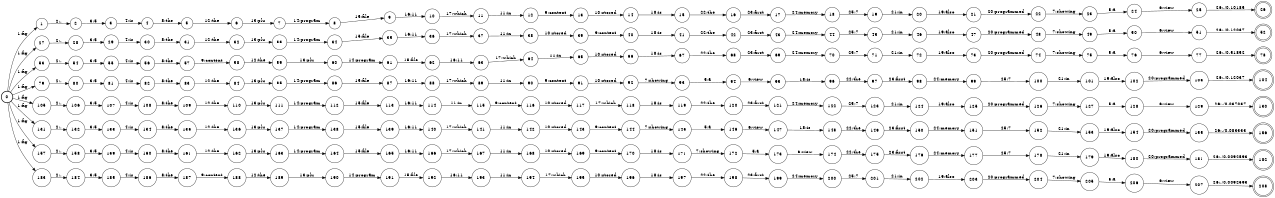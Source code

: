 digraph FST {
rankdir = LR;
size = "8.5,11";
label = "";
center = 1;
orientation = Portrait;
ranksep = "0.4";
nodesep = "0.25";
0 [label = "0", shape = circle, style = bold, fontsize = 14]
	0 -> 1 [label = "1:fig", fontsize = 14];
	0 -> 27 [label = "1:fig", fontsize = 14];
	0 -> 53 [label = "1:fig", fontsize = 14];
	0 -> 79 [label = "1:fig", fontsize = 14];
	0 -> 105 [label = "1:fig", fontsize = 14];
	0 -> 131 [label = "1:fig", fontsize = 14];
	0 -> 157 [label = "1:fig", fontsize = 14];
	0 -> 183 [label = "1:fig", fontsize = 14];
1 [label = "1", shape = circle, style = solid, fontsize = 14]
	1 -> 2 [label = "2:.", fontsize = 14];
2 [label = "2", shape = circle, style = solid, fontsize = 14]
	2 -> 3 [label = "3:5", fontsize = 14];
3 [label = "3", shape = circle, style = solid, fontsize = 14]
	3 -> 4 [label = "4:is", fontsize = 14];
4 [label = "4", shape = circle, style = solid, fontsize = 14]
	4 -> 5 [label = "8:the", fontsize = 14];
5 [label = "5", shape = circle, style = solid, fontsize = 14]
	5 -> 6 [label = "12:the", fontsize = 14];
6 [label = "6", shape = circle, style = solid, fontsize = 14]
	6 -> 7 [label = "13:plu", fontsize = 14];
7 [label = "7", shape = circle, style = solid, fontsize = 14]
	7 -> 8 [label = "14:program", fontsize = 14];
8 [label = "8", shape = circle, style = solid, fontsize = 14]
	8 -> 9 [label = "15:file", fontsize = 14];
9 [label = "9", shape = circle, style = solid, fontsize = 14]
	9 -> 10 [label = "16:11", fontsize = 14];
10 [label = "10", shape = circle, style = solid, fontsize = 14]
	10 -> 11 [label = "17:which", fontsize = 14];
11 [label = "11", shape = circle, style = solid, fontsize = 14]
	11 -> 12 [label = "11:in", fontsize = 14];
12 [label = "12", shape = circle, style = solid, fontsize = 14]
	12 -> 13 [label = "9:content", fontsize = 14];
13 [label = "13", shape = circle, style = solid, fontsize = 14]
	13 -> 14 [label = "10:stored", fontsize = 14];
14 [label = "14", shape = circle, style = solid, fontsize = 14]
	14 -> 15 [label = "18:is", fontsize = 14];
15 [label = "15", shape = circle, style = solid, fontsize = 14]
	15 -> 16 [label = "22:the", fontsize = 14];
16 [label = "16", shape = circle, style = solid, fontsize = 14]
	16 -> 17 [label = "23:first", fontsize = 14];
17 [label = "17", shape = circle, style = solid, fontsize = 14]
	17 -> 18 [label = "24:memory", fontsize = 14];
18 [label = "18", shape = circle, style = solid, fontsize = 14]
	18 -> 19 [label = "25:7", fontsize = 14];
19 [label = "19", shape = circle, style = solid, fontsize = 14]
	19 -> 20 [label = "21:in", fontsize = 14];
20 [label = "20", shape = circle, style = solid, fontsize = 14]
	20 -> 21 [label = "19:also", fontsize = 14];
21 [label = "21", shape = circle, style = solid, fontsize = 14]
	21 -> 22 [label = "20:programmed", fontsize = 14];
22 [label = "22", shape = circle, style = solid, fontsize = 14]
	22 -> 23 [label = "7:showing", fontsize = 14];
23 [label = "23", shape = circle, style = solid, fontsize = 14]
	23 -> 24 [label = "5:a", fontsize = 14];
24 [label = "24", shape = circle, style = solid, fontsize = 14]
	24 -> 25 [label = "6:view", fontsize = 14];
25 [label = "25", shape = circle, style = solid, fontsize = 14]
	25 -> 26 [label = "26:./0.10185", fontsize = 14];
26 [label = "26", shape = doublecircle, style = solid, fontsize = 14]
27 [label = "27", shape = circle, style = solid, fontsize = 14]
	27 -> 28 [label = "2:.", fontsize = 14];
28 [label = "28", shape = circle, style = solid, fontsize = 14]
	28 -> 29 [label = "3:5", fontsize = 14];
29 [label = "29", shape = circle, style = solid, fontsize = 14]
	29 -> 30 [label = "4:is", fontsize = 14];
30 [label = "30", shape = circle, style = solid, fontsize = 14]
	30 -> 31 [label = "8:the", fontsize = 14];
31 [label = "31", shape = circle, style = solid, fontsize = 14]
	31 -> 32 [label = "12:the", fontsize = 14];
32 [label = "32", shape = circle, style = solid, fontsize = 14]
	32 -> 33 [label = "13:plu", fontsize = 14];
33 [label = "33", shape = circle, style = solid, fontsize = 14]
	33 -> 34 [label = "14:program", fontsize = 14];
34 [label = "34", shape = circle, style = solid, fontsize = 14]
	34 -> 35 [label = "15:file", fontsize = 14];
35 [label = "35", shape = circle, style = solid, fontsize = 14]
	35 -> 36 [label = "16:11", fontsize = 14];
36 [label = "36", shape = circle, style = solid, fontsize = 14]
	36 -> 37 [label = "17:which", fontsize = 14];
37 [label = "37", shape = circle, style = solid, fontsize = 14]
	37 -> 38 [label = "11:in", fontsize = 14];
38 [label = "38", shape = circle, style = solid, fontsize = 14]
	38 -> 39 [label = "10:stored", fontsize = 14];
39 [label = "39", shape = circle, style = solid, fontsize = 14]
	39 -> 40 [label = "9:content", fontsize = 14];
40 [label = "40", shape = circle, style = solid, fontsize = 14]
	40 -> 41 [label = "18:is", fontsize = 14];
41 [label = "41", shape = circle, style = solid, fontsize = 14]
	41 -> 42 [label = "22:the", fontsize = 14];
42 [label = "42", shape = circle, style = solid, fontsize = 14]
	42 -> 43 [label = "23:first", fontsize = 14];
43 [label = "43", shape = circle, style = solid, fontsize = 14]
	43 -> 44 [label = "24:memory", fontsize = 14];
44 [label = "44", shape = circle, style = solid, fontsize = 14]
	44 -> 45 [label = "25:7", fontsize = 14];
45 [label = "45", shape = circle, style = solid, fontsize = 14]
	45 -> 46 [label = "21:in", fontsize = 14];
46 [label = "46", shape = circle, style = solid, fontsize = 14]
	46 -> 47 [label = "19:also", fontsize = 14];
47 [label = "47", shape = circle, style = solid, fontsize = 14]
	47 -> 48 [label = "20:programmed", fontsize = 14];
48 [label = "48", shape = circle, style = solid, fontsize = 14]
	48 -> 49 [label = "7:showing", fontsize = 14];
49 [label = "49", shape = circle, style = solid, fontsize = 14]
	49 -> 50 [label = "5:a", fontsize = 14];
50 [label = "50", shape = circle, style = solid, fontsize = 14]
	50 -> 51 [label = "6:view", fontsize = 14];
51 [label = "51", shape = circle, style = solid, fontsize = 14]
	51 -> 52 [label = "26:./0.12037", fontsize = 14];
52 [label = "52", shape = doublecircle, style = solid, fontsize = 14]
53 [label = "53", shape = circle, style = solid, fontsize = 14]
	53 -> 54 [label = "2:.", fontsize = 14];
54 [label = "54", shape = circle, style = solid, fontsize = 14]
	54 -> 55 [label = "3:5", fontsize = 14];
55 [label = "55", shape = circle, style = solid, fontsize = 14]
	55 -> 56 [label = "4:is", fontsize = 14];
56 [label = "56", shape = circle, style = solid, fontsize = 14]
	56 -> 57 [label = "8:the", fontsize = 14];
57 [label = "57", shape = circle, style = solid, fontsize = 14]
	57 -> 58 [label = "9:content", fontsize = 14];
58 [label = "58", shape = circle, style = solid, fontsize = 14]
	58 -> 59 [label = "12:the", fontsize = 14];
59 [label = "59", shape = circle, style = solid, fontsize = 14]
	59 -> 60 [label = "13:plu", fontsize = 14];
60 [label = "60", shape = circle, style = solid, fontsize = 14]
	60 -> 61 [label = "14:program", fontsize = 14];
61 [label = "61", shape = circle, style = solid, fontsize = 14]
	61 -> 62 [label = "15:file", fontsize = 14];
62 [label = "62", shape = circle, style = solid, fontsize = 14]
	62 -> 63 [label = "16:11", fontsize = 14];
63 [label = "63", shape = circle, style = solid, fontsize = 14]
	63 -> 64 [label = "17:which", fontsize = 14];
64 [label = "64", shape = circle, style = solid, fontsize = 14]
	64 -> 65 [label = "11:in", fontsize = 14];
65 [label = "65", shape = circle, style = solid, fontsize = 14]
	65 -> 66 [label = "10:stored", fontsize = 14];
66 [label = "66", shape = circle, style = solid, fontsize = 14]
	66 -> 67 [label = "18:is", fontsize = 14];
67 [label = "67", shape = circle, style = solid, fontsize = 14]
	67 -> 68 [label = "22:the", fontsize = 14];
68 [label = "68", shape = circle, style = solid, fontsize = 14]
	68 -> 69 [label = "23:first", fontsize = 14];
69 [label = "69", shape = circle, style = solid, fontsize = 14]
	69 -> 70 [label = "24:memory", fontsize = 14];
70 [label = "70", shape = circle, style = solid, fontsize = 14]
	70 -> 71 [label = "25:7", fontsize = 14];
71 [label = "71", shape = circle, style = solid, fontsize = 14]
	71 -> 72 [label = "21:in", fontsize = 14];
72 [label = "72", shape = circle, style = solid, fontsize = 14]
	72 -> 73 [label = "19:also", fontsize = 14];
73 [label = "73", shape = circle, style = solid, fontsize = 14]
	73 -> 74 [label = "20:programmed", fontsize = 14];
74 [label = "74", shape = circle, style = solid, fontsize = 14]
	74 -> 75 [label = "7:showing", fontsize = 14];
75 [label = "75", shape = circle, style = solid, fontsize = 14]
	75 -> 76 [label = "5:a", fontsize = 14];
76 [label = "76", shape = circle, style = solid, fontsize = 14]
	76 -> 77 [label = "6:view", fontsize = 14];
77 [label = "77", shape = circle, style = solid, fontsize = 14]
	77 -> 78 [label = "26:./0.51852", fontsize = 14];
78 [label = "78", shape = doublecircle, style = solid, fontsize = 14]
79 [label = "79", shape = circle, style = solid, fontsize = 14]
	79 -> 80 [label = "2:.", fontsize = 14];
80 [label = "80", shape = circle, style = solid, fontsize = 14]
	80 -> 81 [label = "3:5", fontsize = 14];
81 [label = "81", shape = circle, style = solid, fontsize = 14]
	81 -> 82 [label = "4:is", fontsize = 14];
82 [label = "82", shape = circle, style = solid, fontsize = 14]
	82 -> 83 [label = "8:the", fontsize = 14];
83 [label = "83", shape = circle, style = solid, fontsize = 14]
	83 -> 84 [label = "12:the", fontsize = 14];
84 [label = "84", shape = circle, style = solid, fontsize = 14]
	84 -> 85 [label = "13:plu", fontsize = 14];
85 [label = "85", shape = circle, style = solid, fontsize = 14]
	85 -> 86 [label = "14:program", fontsize = 14];
86 [label = "86", shape = circle, style = solid, fontsize = 14]
	86 -> 87 [label = "15:file", fontsize = 14];
87 [label = "87", shape = circle, style = solid, fontsize = 14]
	87 -> 88 [label = "16:11", fontsize = 14];
88 [label = "88", shape = circle, style = solid, fontsize = 14]
	88 -> 89 [label = "17:which", fontsize = 14];
89 [label = "89", shape = circle, style = solid, fontsize = 14]
	89 -> 90 [label = "11:in", fontsize = 14];
90 [label = "90", shape = circle, style = solid, fontsize = 14]
	90 -> 91 [label = "9:content", fontsize = 14];
91 [label = "91", shape = circle, style = solid, fontsize = 14]
	91 -> 92 [label = "10:stored", fontsize = 14];
92 [label = "92", shape = circle, style = solid, fontsize = 14]
	92 -> 93 [label = "7:showing", fontsize = 14];
93 [label = "93", shape = circle, style = solid, fontsize = 14]
	93 -> 94 [label = "5:a", fontsize = 14];
94 [label = "94", shape = circle, style = solid, fontsize = 14]
	94 -> 95 [label = "6:view", fontsize = 14];
95 [label = "95", shape = circle, style = solid, fontsize = 14]
	95 -> 96 [label = "18:is", fontsize = 14];
96 [label = "96", shape = circle, style = solid, fontsize = 14]
	96 -> 97 [label = "22:the", fontsize = 14];
97 [label = "97", shape = circle, style = solid, fontsize = 14]
	97 -> 98 [label = "23:first", fontsize = 14];
98 [label = "98", shape = circle, style = solid, fontsize = 14]
	98 -> 99 [label = "24:memory", fontsize = 14];
99 [label = "99", shape = circle, style = solid, fontsize = 14]
	99 -> 100 [label = "25:7", fontsize = 14];
100 [label = "100", shape = circle, style = solid, fontsize = 14]
	100 -> 101 [label = "21:in", fontsize = 14];
101 [label = "101", shape = circle, style = solid, fontsize = 14]
	101 -> 102 [label = "19:also", fontsize = 14];
102 [label = "102", shape = circle, style = solid, fontsize = 14]
	102 -> 103 [label = "20:programmed", fontsize = 14];
103 [label = "103", shape = circle, style = solid, fontsize = 14]
	103 -> 104 [label = "26:./0.12037", fontsize = 14];
104 [label = "104", shape = doublecircle, style = solid, fontsize = 14]
105 [label = "105", shape = circle, style = solid, fontsize = 14]
	105 -> 106 [label = "2:.", fontsize = 14];
106 [label = "106", shape = circle, style = solid, fontsize = 14]
	106 -> 107 [label = "3:5", fontsize = 14];
107 [label = "107", shape = circle, style = solid, fontsize = 14]
	107 -> 108 [label = "4:is", fontsize = 14];
108 [label = "108", shape = circle, style = solid, fontsize = 14]
	108 -> 109 [label = "8:the", fontsize = 14];
109 [label = "109", shape = circle, style = solid, fontsize = 14]
	109 -> 110 [label = "12:the", fontsize = 14];
110 [label = "110", shape = circle, style = solid, fontsize = 14]
	110 -> 111 [label = "13:plu", fontsize = 14];
111 [label = "111", shape = circle, style = solid, fontsize = 14]
	111 -> 112 [label = "14:program", fontsize = 14];
112 [label = "112", shape = circle, style = solid, fontsize = 14]
	112 -> 113 [label = "15:file", fontsize = 14];
113 [label = "113", shape = circle, style = solid, fontsize = 14]
	113 -> 114 [label = "16:11", fontsize = 14];
114 [label = "114", shape = circle, style = solid, fontsize = 14]
	114 -> 115 [label = "11:in", fontsize = 14];
115 [label = "115", shape = circle, style = solid, fontsize = 14]
	115 -> 116 [label = "9:content", fontsize = 14];
116 [label = "116", shape = circle, style = solid, fontsize = 14]
	116 -> 117 [label = "10:stored", fontsize = 14];
117 [label = "117", shape = circle, style = solid, fontsize = 14]
	117 -> 118 [label = "17:which", fontsize = 14];
118 [label = "118", shape = circle, style = solid, fontsize = 14]
	118 -> 119 [label = "18:is", fontsize = 14];
119 [label = "119", shape = circle, style = solid, fontsize = 14]
	119 -> 120 [label = "22:the", fontsize = 14];
120 [label = "120", shape = circle, style = solid, fontsize = 14]
	120 -> 121 [label = "23:first", fontsize = 14];
121 [label = "121", shape = circle, style = solid, fontsize = 14]
	121 -> 122 [label = "24:memory", fontsize = 14];
122 [label = "122", shape = circle, style = solid, fontsize = 14]
	122 -> 123 [label = "25:7", fontsize = 14];
123 [label = "123", shape = circle, style = solid, fontsize = 14]
	123 -> 124 [label = "21:in", fontsize = 14];
124 [label = "124", shape = circle, style = solid, fontsize = 14]
	124 -> 125 [label = "19:also", fontsize = 14];
125 [label = "125", shape = circle, style = solid, fontsize = 14]
	125 -> 126 [label = "20:programmed", fontsize = 14];
126 [label = "126", shape = circle, style = solid, fontsize = 14]
	126 -> 127 [label = "7:showing", fontsize = 14];
127 [label = "127", shape = circle, style = solid, fontsize = 14]
	127 -> 128 [label = "5:a", fontsize = 14];
128 [label = "128", shape = circle, style = solid, fontsize = 14]
	128 -> 129 [label = "6:view", fontsize = 14];
129 [label = "129", shape = circle, style = solid, fontsize = 14]
	129 -> 130 [label = "26:./0.037037", fontsize = 14];
130 [label = "130", shape = doublecircle, style = solid, fontsize = 14]
131 [label = "131", shape = circle, style = solid, fontsize = 14]
	131 -> 132 [label = "2:.", fontsize = 14];
132 [label = "132", shape = circle, style = solid, fontsize = 14]
	132 -> 133 [label = "3:5", fontsize = 14];
133 [label = "133", shape = circle, style = solid, fontsize = 14]
	133 -> 134 [label = "4:is", fontsize = 14];
134 [label = "134", shape = circle, style = solid, fontsize = 14]
	134 -> 135 [label = "8:the", fontsize = 14];
135 [label = "135", shape = circle, style = solid, fontsize = 14]
	135 -> 136 [label = "12:the", fontsize = 14];
136 [label = "136", shape = circle, style = solid, fontsize = 14]
	136 -> 137 [label = "13:plu", fontsize = 14];
137 [label = "137", shape = circle, style = solid, fontsize = 14]
	137 -> 138 [label = "14:program", fontsize = 14];
138 [label = "138", shape = circle, style = solid, fontsize = 14]
	138 -> 139 [label = "15:file", fontsize = 14];
139 [label = "139", shape = circle, style = solid, fontsize = 14]
	139 -> 140 [label = "16:11", fontsize = 14];
140 [label = "140", shape = circle, style = solid, fontsize = 14]
	140 -> 141 [label = "17:which", fontsize = 14];
141 [label = "141", shape = circle, style = solid, fontsize = 14]
	141 -> 142 [label = "11:in", fontsize = 14];
142 [label = "142", shape = circle, style = solid, fontsize = 14]
	142 -> 143 [label = "10:stored", fontsize = 14];
143 [label = "143", shape = circle, style = solid, fontsize = 14]
	143 -> 144 [label = "9:content", fontsize = 14];
144 [label = "144", shape = circle, style = solid, fontsize = 14]
	144 -> 145 [label = "7:showing", fontsize = 14];
145 [label = "145", shape = circle, style = solid, fontsize = 14]
	145 -> 146 [label = "5:a", fontsize = 14];
146 [label = "146", shape = circle, style = solid, fontsize = 14]
	146 -> 147 [label = "6:view", fontsize = 14];
147 [label = "147", shape = circle, style = solid, fontsize = 14]
	147 -> 148 [label = "18:is", fontsize = 14];
148 [label = "148", shape = circle, style = solid, fontsize = 14]
	148 -> 149 [label = "22:the", fontsize = 14];
149 [label = "149", shape = circle, style = solid, fontsize = 14]
	149 -> 150 [label = "23:first", fontsize = 14];
150 [label = "150", shape = circle, style = solid, fontsize = 14]
	150 -> 151 [label = "24:memory", fontsize = 14];
151 [label = "151", shape = circle, style = solid, fontsize = 14]
	151 -> 152 [label = "25:7", fontsize = 14];
152 [label = "152", shape = circle, style = solid, fontsize = 14]
	152 -> 153 [label = "21:in", fontsize = 14];
153 [label = "153", shape = circle, style = solid, fontsize = 14]
	153 -> 154 [label = "19:also", fontsize = 14];
154 [label = "154", shape = circle, style = solid, fontsize = 14]
	154 -> 155 [label = "20:programmed", fontsize = 14];
155 [label = "155", shape = circle, style = solid, fontsize = 14]
	155 -> 156 [label = "26:./0.083333", fontsize = 14];
156 [label = "156", shape = doublecircle, style = solid, fontsize = 14]
157 [label = "157", shape = circle, style = solid, fontsize = 14]
	157 -> 158 [label = "2:.", fontsize = 14];
158 [label = "158", shape = circle, style = solid, fontsize = 14]
	158 -> 159 [label = "3:5", fontsize = 14];
159 [label = "159", shape = circle, style = solid, fontsize = 14]
	159 -> 160 [label = "4:is", fontsize = 14];
160 [label = "160", shape = circle, style = solid, fontsize = 14]
	160 -> 161 [label = "8:the", fontsize = 14];
161 [label = "161", shape = circle, style = solid, fontsize = 14]
	161 -> 162 [label = "12:the", fontsize = 14];
162 [label = "162", shape = circle, style = solid, fontsize = 14]
	162 -> 163 [label = "13:plu", fontsize = 14];
163 [label = "163", shape = circle, style = solid, fontsize = 14]
	163 -> 164 [label = "14:program", fontsize = 14];
164 [label = "164", shape = circle, style = solid, fontsize = 14]
	164 -> 165 [label = "15:file", fontsize = 14];
165 [label = "165", shape = circle, style = solid, fontsize = 14]
	165 -> 166 [label = "16:11", fontsize = 14];
166 [label = "166", shape = circle, style = solid, fontsize = 14]
	166 -> 167 [label = "17:which", fontsize = 14];
167 [label = "167", shape = circle, style = solid, fontsize = 14]
	167 -> 168 [label = "11:in", fontsize = 14];
168 [label = "168", shape = circle, style = solid, fontsize = 14]
	168 -> 169 [label = "10:stored", fontsize = 14];
169 [label = "169", shape = circle, style = solid, fontsize = 14]
	169 -> 170 [label = "9:content", fontsize = 14];
170 [label = "170", shape = circle, style = solid, fontsize = 14]
	170 -> 171 [label = "18:is", fontsize = 14];
171 [label = "171", shape = circle, style = solid, fontsize = 14]
	171 -> 172 [label = "7:showing", fontsize = 14];
172 [label = "172", shape = circle, style = solid, fontsize = 14]
	172 -> 173 [label = "5:a", fontsize = 14];
173 [label = "173", shape = circle, style = solid, fontsize = 14]
	173 -> 174 [label = "6:view", fontsize = 14];
174 [label = "174", shape = circle, style = solid, fontsize = 14]
	174 -> 175 [label = "22:the", fontsize = 14];
175 [label = "175", shape = circle, style = solid, fontsize = 14]
	175 -> 176 [label = "23:first", fontsize = 14];
176 [label = "176", shape = circle, style = solid, fontsize = 14]
	176 -> 177 [label = "24:memory", fontsize = 14];
177 [label = "177", shape = circle, style = solid, fontsize = 14]
	177 -> 178 [label = "25:7", fontsize = 14];
178 [label = "178", shape = circle, style = solid, fontsize = 14]
	178 -> 179 [label = "21:in", fontsize = 14];
179 [label = "179", shape = circle, style = solid, fontsize = 14]
	179 -> 180 [label = "19:also", fontsize = 14];
180 [label = "180", shape = circle, style = solid, fontsize = 14]
	180 -> 181 [label = "20:programmed", fontsize = 14];
181 [label = "181", shape = circle, style = solid, fontsize = 14]
	181 -> 182 [label = "26:./0.0092593", fontsize = 14];
182 [label = "182", shape = doublecircle, style = solid, fontsize = 14]
183 [label = "183", shape = circle, style = solid, fontsize = 14]
	183 -> 184 [label = "2:.", fontsize = 14];
184 [label = "184", shape = circle, style = solid, fontsize = 14]
	184 -> 185 [label = "3:5", fontsize = 14];
185 [label = "185", shape = circle, style = solid, fontsize = 14]
	185 -> 186 [label = "4:is", fontsize = 14];
186 [label = "186", shape = circle, style = solid, fontsize = 14]
	186 -> 187 [label = "8:the", fontsize = 14];
187 [label = "187", shape = circle, style = solid, fontsize = 14]
	187 -> 188 [label = "9:content", fontsize = 14];
188 [label = "188", shape = circle, style = solid, fontsize = 14]
	188 -> 189 [label = "12:the", fontsize = 14];
189 [label = "189", shape = circle, style = solid, fontsize = 14]
	189 -> 190 [label = "13:plu", fontsize = 14];
190 [label = "190", shape = circle, style = solid, fontsize = 14]
	190 -> 191 [label = "14:program", fontsize = 14];
191 [label = "191", shape = circle, style = solid, fontsize = 14]
	191 -> 192 [label = "15:file", fontsize = 14];
192 [label = "192", shape = circle, style = solid, fontsize = 14]
	192 -> 193 [label = "16:11", fontsize = 14];
193 [label = "193", shape = circle, style = solid, fontsize = 14]
	193 -> 194 [label = "11:in", fontsize = 14];
194 [label = "194", shape = circle, style = solid, fontsize = 14]
	194 -> 195 [label = "17:which", fontsize = 14];
195 [label = "195", shape = circle, style = solid, fontsize = 14]
	195 -> 196 [label = "10:stored", fontsize = 14];
196 [label = "196", shape = circle, style = solid, fontsize = 14]
	196 -> 197 [label = "18:is", fontsize = 14];
197 [label = "197", shape = circle, style = solid, fontsize = 14]
	197 -> 198 [label = "22:the", fontsize = 14];
198 [label = "198", shape = circle, style = solid, fontsize = 14]
	198 -> 199 [label = "23:first", fontsize = 14];
199 [label = "199", shape = circle, style = solid, fontsize = 14]
	199 -> 200 [label = "24:memory", fontsize = 14];
200 [label = "200", shape = circle, style = solid, fontsize = 14]
	200 -> 201 [label = "25:7", fontsize = 14];
201 [label = "201", shape = circle, style = solid, fontsize = 14]
	201 -> 202 [label = "21:in", fontsize = 14];
202 [label = "202", shape = circle, style = solid, fontsize = 14]
	202 -> 203 [label = "19:also", fontsize = 14];
203 [label = "203", shape = circle, style = solid, fontsize = 14]
	203 -> 204 [label = "20:programmed", fontsize = 14];
204 [label = "204", shape = circle, style = solid, fontsize = 14]
	204 -> 205 [label = "7:showing", fontsize = 14];
205 [label = "205", shape = circle, style = solid, fontsize = 14]
	205 -> 206 [label = "5:a", fontsize = 14];
206 [label = "206", shape = circle, style = solid, fontsize = 14]
	206 -> 207 [label = "6:view", fontsize = 14];
207 [label = "207", shape = circle, style = solid, fontsize = 14]
	207 -> 208 [label = "26:./0.0092593", fontsize = 14];
208 [label = "208", shape = doublecircle, style = solid, fontsize = 14]
}
